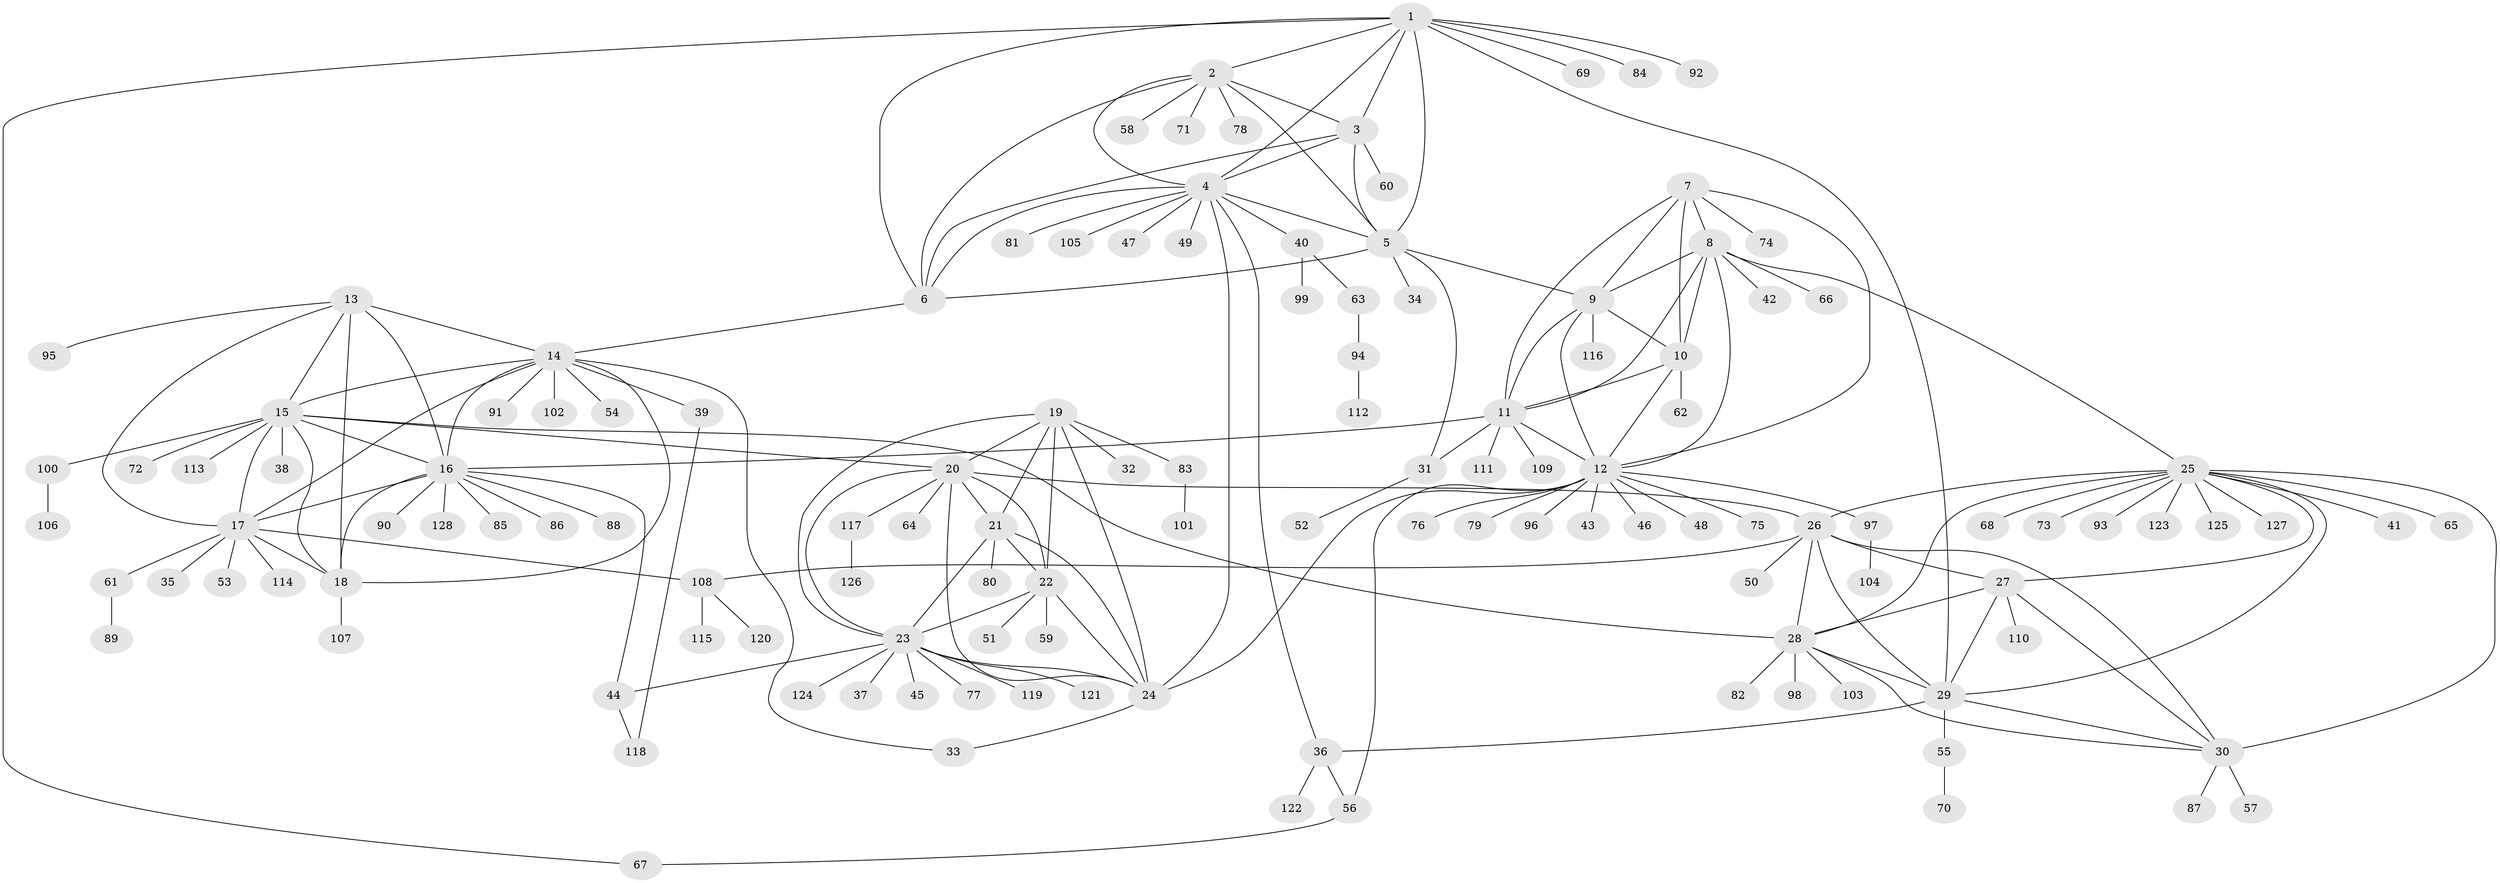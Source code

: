 // Generated by graph-tools (version 1.1) at 2025/55/03/09/25 04:55:55]
// undirected, 128 vertices, 191 edges
graph export_dot {
graph [start="1"]
  node [color=gray90,style=filled];
  1;
  2;
  3;
  4;
  5;
  6;
  7;
  8;
  9;
  10;
  11;
  12;
  13;
  14;
  15;
  16;
  17;
  18;
  19;
  20;
  21;
  22;
  23;
  24;
  25;
  26;
  27;
  28;
  29;
  30;
  31;
  32;
  33;
  34;
  35;
  36;
  37;
  38;
  39;
  40;
  41;
  42;
  43;
  44;
  45;
  46;
  47;
  48;
  49;
  50;
  51;
  52;
  53;
  54;
  55;
  56;
  57;
  58;
  59;
  60;
  61;
  62;
  63;
  64;
  65;
  66;
  67;
  68;
  69;
  70;
  71;
  72;
  73;
  74;
  75;
  76;
  77;
  78;
  79;
  80;
  81;
  82;
  83;
  84;
  85;
  86;
  87;
  88;
  89;
  90;
  91;
  92;
  93;
  94;
  95;
  96;
  97;
  98;
  99;
  100;
  101;
  102;
  103;
  104;
  105;
  106;
  107;
  108;
  109;
  110;
  111;
  112;
  113;
  114;
  115;
  116;
  117;
  118;
  119;
  120;
  121;
  122;
  123;
  124;
  125;
  126;
  127;
  128;
  1 -- 2;
  1 -- 3;
  1 -- 4;
  1 -- 5;
  1 -- 6;
  1 -- 29;
  1 -- 67;
  1 -- 69;
  1 -- 84;
  1 -- 92;
  2 -- 3;
  2 -- 4;
  2 -- 5;
  2 -- 6;
  2 -- 58;
  2 -- 71;
  2 -- 78;
  3 -- 4;
  3 -- 5;
  3 -- 6;
  3 -- 60;
  4 -- 5;
  4 -- 6;
  4 -- 24;
  4 -- 36;
  4 -- 40;
  4 -- 47;
  4 -- 49;
  4 -- 81;
  4 -- 105;
  5 -- 6;
  5 -- 9;
  5 -- 31;
  5 -- 34;
  6 -- 14;
  7 -- 8;
  7 -- 9;
  7 -- 10;
  7 -- 11;
  7 -- 12;
  7 -- 74;
  8 -- 9;
  8 -- 10;
  8 -- 11;
  8 -- 12;
  8 -- 25;
  8 -- 42;
  8 -- 66;
  9 -- 10;
  9 -- 11;
  9 -- 12;
  9 -- 116;
  10 -- 11;
  10 -- 12;
  10 -- 62;
  11 -- 12;
  11 -- 16;
  11 -- 31;
  11 -- 109;
  11 -- 111;
  12 -- 24;
  12 -- 43;
  12 -- 46;
  12 -- 48;
  12 -- 56;
  12 -- 75;
  12 -- 76;
  12 -- 79;
  12 -- 96;
  12 -- 97;
  13 -- 14;
  13 -- 15;
  13 -- 16;
  13 -- 17;
  13 -- 18;
  13 -- 95;
  14 -- 15;
  14 -- 16;
  14 -- 17;
  14 -- 18;
  14 -- 33;
  14 -- 39;
  14 -- 54;
  14 -- 91;
  14 -- 102;
  15 -- 16;
  15 -- 17;
  15 -- 18;
  15 -- 20;
  15 -- 28;
  15 -- 38;
  15 -- 72;
  15 -- 100;
  15 -- 113;
  16 -- 17;
  16 -- 18;
  16 -- 44;
  16 -- 85;
  16 -- 86;
  16 -- 88;
  16 -- 90;
  16 -- 128;
  17 -- 18;
  17 -- 35;
  17 -- 53;
  17 -- 61;
  17 -- 108;
  17 -- 114;
  18 -- 107;
  19 -- 20;
  19 -- 21;
  19 -- 22;
  19 -- 23;
  19 -- 24;
  19 -- 32;
  19 -- 83;
  20 -- 21;
  20 -- 22;
  20 -- 23;
  20 -- 24;
  20 -- 26;
  20 -- 64;
  20 -- 117;
  21 -- 22;
  21 -- 23;
  21 -- 24;
  21 -- 80;
  22 -- 23;
  22 -- 24;
  22 -- 51;
  22 -- 59;
  23 -- 24;
  23 -- 37;
  23 -- 44;
  23 -- 45;
  23 -- 77;
  23 -- 119;
  23 -- 121;
  23 -- 124;
  24 -- 33;
  25 -- 26;
  25 -- 27;
  25 -- 28;
  25 -- 29;
  25 -- 30;
  25 -- 41;
  25 -- 65;
  25 -- 68;
  25 -- 73;
  25 -- 93;
  25 -- 123;
  25 -- 125;
  25 -- 127;
  26 -- 27;
  26 -- 28;
  26 -- 29;
  26 -- 30;
  26 -- 50;
  26 -- 108;
  27 -- 28;
  27 -- 29;
  27 -- 30;
  27 -- 110;
  28 -- 29;
  28 -- 30;
  28 -- 82;
  28 -- 98;
  28 -- 103;
  29 -- 30;
  29 -- 36;
  29 -- 55;
  30 -- 57;
  30 -- 87;
  31 -- 52;
  36 -- 56;
  36 -- 122;
  39 -- 118;
  40 -- 63;
  40 -- 99;
  44 -- 118;
  55 -- 70;
  56 -- 67;
  61 -- 89;
  63 -- 94;
  83 -- 101;
  94 -- 112;
  97 -- 104;
  100 -- 106;
  108 -- 115;
  108 -- 120;
  117 -- 126;
}
